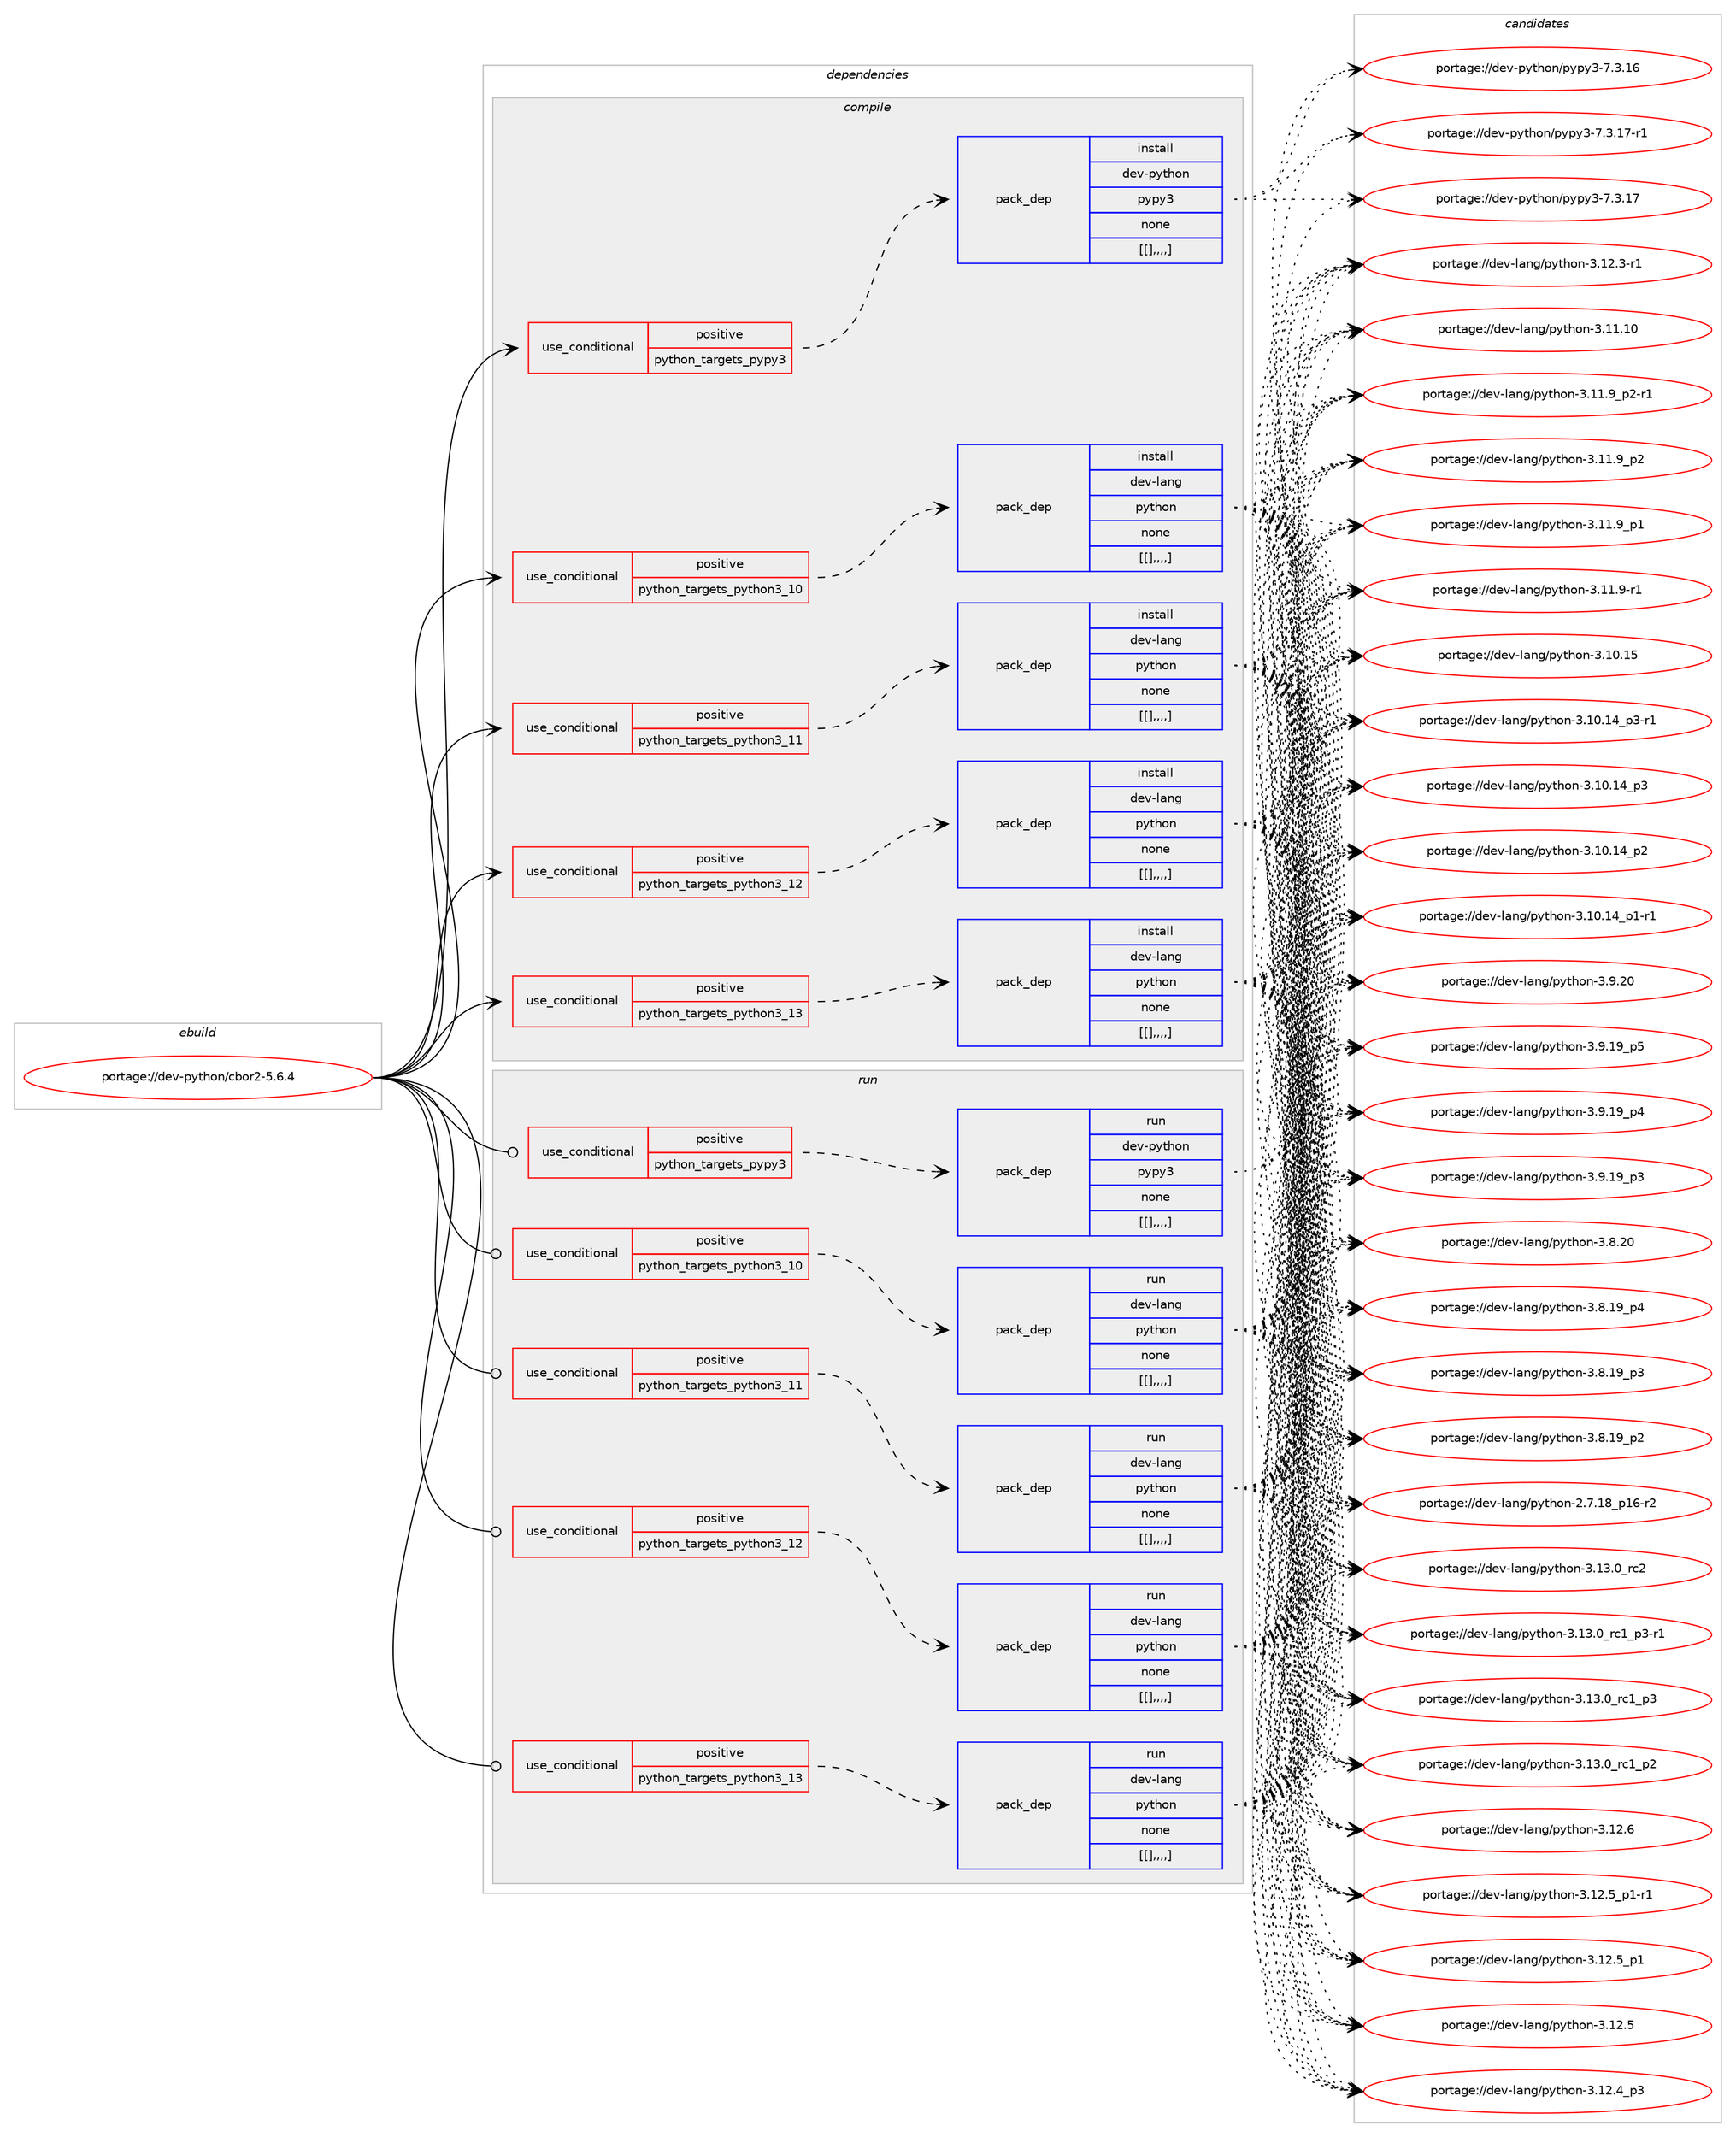 digraph prolog {

# *************
# Graph options
# *************

newrank=true;
concentrate=true;
compound=true;
graph [rankdir=LR,fontname=Helvetica,fontsize=10,ranksep=1.5];#, ranksep=2.5, nodesep=0.2];
edge  [arrowhead=vee];
node  [fontname=Helvetica,fontsize=10];

# **********
# The ebuild
# **********

subgraph cluster_leftcol {
color=gray;
label=<<i>ebuild</i>>;
id [label="portage://dev-python/cbor2-5.6.4", color=red, width=4, href="../dev-python/cbor2-5.6.4.svg"];
}

# ****************
# The dependencies
# ****************

subgraph cluster_midcol {
color=gray;
label=<<i>dependencies</i>>;
subgraph cluster_compile {
fillcolor="#eeeeee";
style=filled;
label=<<i>compile</i>>;
subgraph cond32073 {
dependency144192 [label=<<TABLE BORDER="0" CELLBORDER="1" CELLSPACING="0" CELLPADDING="4"><TR><TD ROWSPAN="3" CELLPADDING="10">use_conditional</TD></TR><TR><TD>positive</TD></TR><TR><TD>python_targets_pypy3</TD></TR></TABLE>>, shape=none, color=red];
subgraph pack110903 {
dependency144193 [label=<<TABLE BORDER="0" CELLBORDER="1" CELLSPACING="0" CELLPADDING="4" WIDTH="220"><TR><TD ROWSPAN="6" CELLPADDING="30">pack_dep</TD></TR><TR><TD WIDTH="110">install</TD></TR><TR><TD>dev-python</TD></TR><TR><TD>pypy3</TD></TR><TR><TD>none</TD></TR><TR><TD>[[],,,,]</TD></TR></TABLE>>, shape=none, color=blue];
}
dependency144192:e -> dependency144193:w [weight=20,style="dashed",arrowhead="vee"];
}
id:e -> dependency144192:w [weight=20,style="solid",arrowhead="vee"];
subgraph cond32074 {
dependency144194 [label=<<TABLE BORDER="0" CELLBORDER="1" CELLSPACING="0" CELLPADDING="4"><TR><TD ROWSPAN="3" CELLPADDING="10">use_conditional</TD></TR><TR><TD>positive</TD></TR><TR><TD>python_targets_python3_10</TD></TR></TABLE>>, shape=none, color=red];
subgraph pack110904 {
dependency144195 [label=<<TABLE BORDER="0" CELLBORDER="1" CELLSPACING="0" CELLPADDING="4" WIDTH="220"><TR><TD ROWSPAN="6" CELLPADDING="30">pack_dep</TD></TR><TR><TD WIDTH="110">install</TD></TR><TR><TD>dev-lang</TD></TR><TR><TD>python</TD></TR><TR><TD>none</TD></TR><TR><TD>[[],,,,]</TD></TR></TABLE>>, shape=none, color=blue];
}
dependency144194:e -> dependency144195:w [weight=20,style="dashed",arrowhead="vee"];
}
id:e -> dependency144194:w [weight=20,style="solid",arrowhead="vee"];
subgraph cond32075 {
dependency144196 [label=<<TABLE BORDER="0" CELLBORDER="1" CELLSPACING="0" CELLPADDING="4"><TR><TD ROWSPAN="3" CELLPADDING="10">use_conditional</TD></TR><TR><TD>positive</TD></TR><TR><TD>python_targets_python3_11</TD></TR></TABLE>>, shape=none, color=red];
subgraph pack110905 {
dependency144197 [label=<<TABLE BORDER="0" CELLBORDER="1" CELLSPACING="0" CELLPADDING="4" WIDTH="220"><TR><TD ROWSPAN="6" CELLPADDING="30">pack_dep</TD></TR><TR><TD WIDTH="110">install</TD></TR><TR><TD>dev-lang</TD></TR><TR><TD>python</TD></TR><TR><TD>none</TD></TR><TR><TD>[[],,,,]</TD></TR></TABLE>>, shape=none, color=blue];
}
dependency144196:e -> dependency144197:w [weight=20,style="dashed",arrowhead="vee"];
}
id:e -> dependency144196:w [weight=20,style="solid",arrowhead="vee"];
subgraph cond32076 {
dependency144198 [label=<<TABLE BORDER="0" CELLBORDER="1" CELLSPACING="0" CELLPADDING="4"><TR><TD ROWSPAN="3" CELLPADDING="10">use_conditional</TD></TR><TR><TD>positive</TD></TR><TR><TD>python_targets_python3_12</TD></TR></TABLE>>, shape=none, color=red];
subgraph pack110906 {
dependency144199 [label=<<TABLE BORDER="0" CELLBORDER="1" CELLSPACING="0" CELLPADDING="4" WIDTH="220"><TR><TD ROWSPAN="6" CELLPADDING="30">pack_dep</TD></TR><TR><TD WIDTH="110">install</TD></TR><TR><TD>dev-lang</TD></TR><TR><TD>python</TD></TR><TR><TD>none</TD></TR><TR><TD>[[],,,,]</TD></TR></TABLE>>, shape=none, color=blue];
}
dependency144198:e -> dependency144199:w [weight=20,style="dashed",arrowhead="vee"];
}
id:e -> dependency144198:w [weight=20,style="solid",arrowhead="vee"];
subgraph cond32077 {
dependency144200 [label=<<TABLE BORDER="0" CELLBORDER="1" CELLSPACING="0" CELLPADDING="4"><TR><TD ROWSPAN="3" CELLPADDING="10">use_conditional</TD></TR><TR><TD>positive</TD></TR><TR><TD>python_targets_python3_13</TD></TR></TABLE>>, shape=none, color=red];
subgraph pack110907 {
dependency144201 [label=<<TABLE BORDER="0" CELLBORDER="1" CELLSPACING="0" CELLPADDING="4" WIDTH="220"><TR><TD ROWSPAN="6" CELLPADDING="30">pack_dep</TD></TR><TR><TD WIDTH="110">install</TD></TR><TR><TD>dev-lang</TD></TR><TR><TD>python</TD></TR><TR><TD>none</TD></TR><TR><TD>[[],,,,]</TD></TR></TABLE>>, shape=none, color=blue];
}
dependency144200:e -> dependency144201:w [weight=20,style="dashed",arrowhead="vee"];
}
id:e -> dependency144200:w [weight=20,style="solid",arrowhead="vee"];
}
subgraph cluster_compileandrun {
fillcolor="#eeeeee";
style=filled;
label=<<i>compile and run</i>>;
}
subgraph cluster_run {
fillcolor="#eeeeee";
style=filled;
label=<<i>run</i>>;
subgraph cond32078 {
dependency144202 [label=<<TABLE BORDER="0" CELLBORDER="1" CELLSPACING="0" CELLPADDING="4"><TR><TD ROWSPAN="3" CELLPADDING="10">use_conditional</TD></TR><TR><TD>positive</TD></TR><TR><TD>python_targets_pypy3</TD></TR></TABLE>>, shape=none, color=red];
subgraph pack110908 {
dependency144203 [label=<<TABLE BORDER="0" CELLBORDER="1" CELLSPACING="0" CELLPADDING="4" WIDTH="220"><TR><TD ROWSPAN="6" CELLPADDING="30">pack_dep</TD></TR><TR><TD WIDTH="110">run</TD></TR><TR><TD>dev-python</TD></TR><TR><TD>pypy3</TD></TR><TR><TD>none</TD></TR><TR><TD>[[],,,,]</TD></TR></TABLE>>, shape=none, color=blue];
}
dependency144202:e -> dependency144203:w [weight=20,style="dashed",arrowhead="vee"];
}
id:e -> dependency144202:w [weight=20,style="solid",arrowhead="odot"];
subgraph cond32079 {
dependency144204 [label=<<TABLE BORDER="0" CELLBORDER="1" CELLSPACING="0" CELLPADDING="4"><TR><TD ROWSPAN="3" CELLPADDING="10">use_conditional</TD></TR><TR><TD>positive</TD></TR><TR><TD>python_targets_python3_10</TD></TR></TABLE>>, shape=none, color=red];
subgraph pack110909 {
dependency144205 [label=<<TABLE BORDER="0" CELLBORDER="1" CELLSPACING="0" CELLPADDING="4" WIDTH="220"><TR><TD ROWSPAN="6" CELLPADDING="30">pack_dep</TD></TR><TR><TD WIDTH="110">run</TD></TR><TR><TD>dev-lang</TD></TR><TR><TD>python</TD></TR><TR><TD>none</TD></TR><TR><TD>[[],,,,]</TD></TR></TABLE>>, shape=none, color=blue];
}
dependency144204:e -> dependency144205:w [weight=20,style="dashed",arrowhead="vee"];
}
id:e -> dependency144204:w [weight=20,style="solid",arrowhead="odot"];
subgraph cond32080 {
dependency144206 [label=<<TABLE BORDER="0" CELLBORDER="1" CELLSPACING="0" CELLPADDING="4"><TR><TD ROWSPAN="3" CELLPADDING="10">use_conditional</TD></TR><TR><TD>positive</TD></TR><TR><TD>python_targets_python3_11</TD></TR></TABLE>>, shape=none, color=red];
subgraph pack110910 {
dependency144207 [label=<<TABLE BORDER="0" CELLBORDER="1" CELLSPACING="0" CELLPADDING="4" WIDTH="220"><TR><TD ROWSPAN="6" CELLPADDING="30">pack_dep</TD></TR><TR><TD WIDTH="110">run</TD></TR><TR><TD>dev-lang</TD></TR><TR><TD>python</TD></TR><TR><TD>none</TD></TR><TR><TD>[[],,,,]</TD></TR></TABLE>>, shape=none, color=blue];
}
dependency144206:e -> dependency144207:w [weight=20,style="dashed",arrowhead="vee"];
}
id:e -> dependency144206:w [weight=20,style="solid",arrowhead="odot"];
subgraph cond32081 {
dependency144208 [label=<<TABLE BORDER="0" CELLBORDER="1" CELLSPACING="0" CELLPADDING="4"><TR><TD ROWSPAN="3" CELLPADDING="10">use_conditional</TD></TR><TR><TD>positive</TD></TR><TR><TD>python_targets_python3_12</TD></TR></TABLE>>, shape=none, color=red];
subgraph pack110911 {
dependency144209 [label=<<TABLE BORDER="0" CELLBORDER="1" CELLSPACING="0" CELLPADDING="4" WIDTH="220"><TR><TD ROWSPAN="6" CELLPADDING="30">pack_dep</TD></TR><TR><TD WIDTH="110">run</TD></TR><TR><TD>dev-lang</TD></TR><TR><TD>python</TD></TR><TR><TD>none</TD></TR><TR><TD>[[],,,,]</TD></TR></TABLE>>, shape=none, color=blue];
}
dependency144208:e -> dependency144209:w [weight=20,style="dashed",arrowhead="vee"];
}
id:e -> dependency144208:w [weight=20,style="solid",arrowhead="odot"];
subgraph cond32082 {
dependency144210 [label=<<TABLE BORDER="0" CELLBORDER="1" CELLSPACING="0" CELLPADDING="4"><TR><TD ROWSPAN="3" CELLPADDING="10">use_conditional</TD></TR><TR><TD>positive</TD></TR><TR><TD>python_targets_python3_13</TD></TR></TABLE>>, shape=none, color=red];
subgraph pack110912 {
dependency144211 [label=<<TABLE BORDER="0" CELLBORDER="1" CELLSPACING="0" CELLPADDING="4" WIDTH="220"><TR><TD ROWSPAN="6" CELLPADDING="30">pack_dep</TD></TR><TR><TD WIDTH="110">run</TD></TR><TR><TD>dev-lang</TD></TR><TR><TD>python</TD></TR><TR><TD>none</TD></TR><TR><TD>[[],,,,]</TD></TR></TABLE>>, shape=none, color=blue];
}
dependency144210:e -> dependency144211:w [weight=20,style="dashed",arrowhead="vee"];
}
id:e -> dependency144210:w [weight=20,style="solid",arrowhead="odot"];
}
}

# **************
# The candidates
# **************

subgraph cluster_choices {
rank=same;
color=gray;
label=<<i>candidates</i>>;

subgraph choice110903 {
color=black;
nodesep=1;
choice100101118451121211161041111104711212111212151455546514649554511449 [label="portage://dev-python/pypy3-7.3.17-r1", color=red, width=4,href="../dev-python/pypy3-7.3.17-r1.svg"];
choice10010111845112121116104111110471121211121215145554651464955 [label="portage://dev-python/pypy3-7.3.17", color=red, width=4,href="../dev-python/pypy3-7.3.17.svg"];
choice10010111845112121116104111110471121211121215145554651464954 [label="portage://dev-python/pypy3-7.3.16", color=red, width=4,href="../dev-python/pypy3-7.3.16.svg"];
dependency144193:e -> choice100101118451121211161041111104711212111212151455546514649554511449:w [style=dotted,weight="100"];
dependency144193:e -> choice10010111845112121116104111110471121211121215145554651464955:w [style=dotted,weight="100"];
dependency144193:e -> choice10010111845112121116104111110471121211121215145554651464954:w [style=dotted,weight="100"];
}
subgraph choice110904 {
color=black;
nodesep=1;
choice10010111845108971101034711212111610411111045514649514648951149950 [label="portage://dev-lang/python-3.13.0_rc2", color=red, width=4,href="../dev-lang/python-3.13.0_rc2.svg"];
choice1001011184510897110103471121211161041111104551464951464895114994995112514511449 [label="portage://dev-lang/python-3.13.0_rc1_p3-r1", color=red, width=4,href="../dev-lang/python-3.13.0_rc1_p3-r1.svg"];
choice100101118451089711010347112121116104111110455146495146489511499499511251 [label="portage://dev-lang/python-3.13.0_rc1_p3", color=red, width=4,href="../dev-lang/python-3.13.0_rc1_p3.svg"];
choice100101118451089711010347112121116104111110455146495146489511499499511250 [label="portage://dev-lang/python-3.13.0_rc1_p2", color=red, width=4,href="../dev-lang/python-3.13.0_rc1_p2.svg"];
choice10010111845108971101034711212111610411111045514649504654 [label="portage://dev-lang/python-3.12.6", color=red, width=4,href="../dev-lang/python-3.12.6.svg"];
choice1001011184510897110103471121211161041111104551464950465395112494511449 [label="portage://dev-lang/python-3.12.5_p1-r1", color=red, width=4,href="../dev-lang/python-3.12.5_p1-r1.svg"];
choice100101118451089711010347112121116104111110455146495046539511249 [label="portage://dev-lang/python-3.12.5_p1", color=red, width=4,href="../dev-lang/python-3.12.5_p1.svg"];
choice10010111845108971101034711212111610411111045514649504653 [label="portage://dev-lang/python-3.12.5", color=red, width=4,href="../dev-lang/python-3.12.5.svg"];
choice100101118451089711010347112121116104111110455146495046529511251 [label="portage://dev-lang/python-3.12.4_p3", color=red, width=4,href="../dev-lang/python-3.12.4_p3.svg"];
choice100101118451089711010347112121116104111110455146495046514511449 [label="portage://dev-lang/python-3.12.3-r1", color=red, width=4,href="../dev-lang/python-3.12.3-r1.svg"];
choice1001011184510897110103471121211161041111104551464949464948 [label="portage://dev-lang/python-3.11.10", color=red, width=4,href="../dev-lang/python-3.11.10.svg"];
choice1001011184510897110103471121211161041111104551464949465795112504511449 [label="portage://dev-lang/python-3.11.9_p2-r1", color=red, width=4,href="../dev-lang/python-3.11.9_p2-r1.svg"];
choice100101118451089711010347112121116104111110455146494946579511250 [label="portage://dev-lang/python-3.11.9_p2", color=red, width=4,href="../dev-lang/python-3.11.9_p2.svg"];
choice100101118451089711010347112121116104111110455146494946579511249 [label="portage://dev-lang/python-3.11.9_p1", color=red, width=4,href="../dev-lang/python-3.11.9_p1.svg"];
choice100101118451089711010347112121116104111110455146494946574511449 [label="portage://dev-lang/python-3.11.9-r1", color=red, width=4,href="../dev-lang/python-3.11.9-r1.svg"];
choice1001011184510897110103471121211161041111104551464948464953 [label="portage://dev-lang/python-3.10.15", color=red, width=4,href="../dev-lang/python-3.10.15.svg"];
choice100101118451089711010347112121116104111110455146494846495295112514511449 [label="portage://dev-lang/python-3.10.14_p3-r1", color=red, width=4,href="../dev-lang/python-3.10.14_p3-r1.svg"];
choice10010111845108971101034711212111610411111045514649484649529511251 [label="portage://dev-lang/python-3.10.14_p3", color=red, width=4,href="../dev-lang/python-3.10.14_p3.svg"];
choice10010111845108971101034711212111610411111045514649484649529511250 [label="portage://dev-lang/python-3.10.14_p2", color=red, width=4,href="../dev-lang/python-3.10.14_p2.svg"];
choice100101118451089711010347112121116104111110455146494846495295112494511449 [label="portage://dev-lang/python-3.10.14_p1-r1", color=red, width=4,href="../dev-lang/python-3.10.14_p1-r1.svg"];
choice10010111845108971101034711212111610411111045514657465048 [label="portage://dev-lang/python-3.9.20", color=red, width=4,href="../dev-lang/python-3.9.20.svg"];
choice100101118451089711010347112121116104111110455146574649579511253 [label="portage://dev-lang/python-3.9.19_p5", color=red, width=4,href="../dev-lang/python-3.9.19_p5.svg"];
choice100101118451089711010347112121116104111110455146574649579511252 [label="portage://dev-lang/python-3.9.19_p4", color=red, width=4,href="../dev-lang/python-3.9.19_p4.svg"];
choice100101118451089711010347112121116104111110455146574649579511251 [label="portage://dev-lang/python-3.9.19_p3", color=red, width=4,href="../dev-lang/python-3.9.19_p3.svg"];
choice10010111845108971101034711212111610411111045514656465048 [label="portage://dev-lang/python-3.8.20", color=red, width=4,href="../dev-lang/python-3.8.20.svg"];
choice100101118451089711010347112121116104111110455146564649579511252 [label="portage://dev-lang/python-3.8.19_p4", color=red, width=4,href="../dev-lang/python-3.8.19_p4.svg"];
choice100101118451089711010347112121116104111110455146564649579511251 [label="portage://dev-lang/python-3.8.19_p3", color=red, width=4,href="../dev-lang/python-3.8.19_p3.svg"];
choice100101118451089711010347112121116104111110455146564649579511250 [label="portage://dev-lang/python-3.8.19_p2", color=red, width=4,href="../dev-lang/python-3.8.19_p2.svg"];
choice100101118451089711010347112121116104111110455046554649569511249544511450 [label="portage://dev-lang/python-2.7.18_p16-r2", color=red, width=4,href="../dev-lang/python-2.7.18_p16-r2.svg"];
dependency144195:e -> choice10010111845108971101034711212111610411111045514649514648951149950:w [style=dotted,weight="100"];
dependency144195:e -> choice1001011184510897110103471121211161041111104551464951464895114994995112514511449:w [style=dotted,weight="100"];
dependency144195:e -> choice100101118451089711010347112121116104111110455146495146489511499499511251:w [style=dotted,weight="100"];
dependency144195:e -> choice100101118451089711010347112121116104111110455146495146489511499499511250:w [style=dotted,weight="100"];
dependency144195:e -> choice10010111845108971101034711212111610411111045514649504654:w [style=dotted,weight="100"];
dependency144195:e -> choice1001011184510897110103471121211161041111104551464950465395112494511449:w [style=dotted,weight="100"];
dependency144195:e -> choice100101118451089711010347112121116104111110455146495046539511249:w [style=dotted,weight="100"];
dependency144195:e -> choice10010111845108971101034711212111610411111045514649504653:w [style=dotted,weight="100"];
dependency144195:e -> choice100101118451089711010347112121116104111110455146495046529511251:w [style=dotted,weight="100"];
dependency144195:e -> choice100101118451089711010347112121116104111110455146495046514511449:w [style=dotted,weight="100"];
dependency144195:e -> choice1001011184510897110103471121211161041111104551464949464948:w [style=dotted,weight="100"];
dependency144195:e -> choice1001011184510897110103471121211161041111104551464949465795112504511449:w [style=dotted,weight="100"];
dependency144195:e -> choice100101118451089711010347112121116104111110455146494946579511250:w [style=dotted,weight="100"];
dependency144195:e -> choice100101118451089711010347112121116104111110455146494946579511249:w [style=dotted,weight="100"];
dependency144195:e -> choice100101118451089711010347112121116104111110455146494946574511449:w [style=dotted,weight="100"];
dependency144195:e -> choice1001011184510897110103471121211161041111104551464948464953:w [style=dotted,weight="100"];
dependency144195:e -> choice100101118451089711010347112121116104111110455146494846495295112514511449:w [style=dotted,weight="100"];
dependency144195:e -> choice10010111845108971101034711212111610411111045514649484649529511251:w [style=dotted,weight="100"];
dependency144195:e -> choice10010111845108971101034711212111610411111045514649484649529511250:w [style=dotted,weight="100"];
dependency144195:e -> choice100101118451089711010347112121116104111110455146494846495295112494511449:w [style=dotted,weight="100"];
dependency144195:e -> choice10010111845108971101034711212111610411111045514657465048:w [style=dotted,weight="100"];
dependency144195:e -> choice100101118451089711010347112121116104111110455146574649579511253:w [style=dotted,weight="100"];
dependency144195:e -> choice100101118451089711010347112121116104111110455146574649579511252:w [style=dotted,weight="100"];
dependency144195:e -> choice100101118451089711010347112121116104111110455146574649579511251:w [style=dotted,weight="100"];
dependency144195:e -> choice10010111845108971101034711212111610411111045514656465048:w [style=dotted,weight="100"];
dependency144195:e -> choice100101118451089711010347112121116104111110455146564649579511252:w [style=dotted,weight="100"];
dependency144195:e -> choice100101118451089711010347112121116104111110455146564649579511251:w [style=dotted,weight="100"];
dependency144195:e -> choice100101118451089711010347112121116104111110455146564649579511250:w [style=dotted,weight="100"];
dependency144195:e -> choice100101118451089711010347112121116104111110455046554649569511249544511450:w [style=dotted,weight="100"];
}
subgraph choice110905 {
color=black;
nodesep=1;
choice10010111845108971101034711212111610411111045514649514648951149950 [label="portage://dev-lang/python-3.13.0_rc2", color=red, width=4,href="../dev-lang/python-3.13.0_rc2.svg"];
choice1001011184510897110103471121211161041111104551464951464895114994995112514511449 [label="portage://dev-lang/python-3.13.0_rc1_p3-r1", color=red, width=4,href="../dev-lang/python-3.13.0_rc1_p3-r1.svg"];
choice100101118451089711010347112121116104111110455146495146489511499499511251 [label="portage://dev-lang/python-3.13.0_rc1_p3", color=red, width=4,href="../dev-lang/python-3.13.0_rc1_p3.svg"];
choice100101118451089711010347112121116104111110455146495146489511499499511250 [label="portage://dev-lang/python-3.13.0_rc1_p2", color=red, width=4,href="../dev-lang/python-3.13.0_rc1_p2.svg"];
choice10010111845108971101034711212111610411111045514649504654 [label="portage://dev-lang/python-3.12.6", color=red, width=4,href="../dev-lang/python-3.12.6.svg"];
choice1001011184510897110103471121211161041111104551464950465395112494511449 [label="portage://dev-lang/python-3.12.5_p1-r1", color=red, width=4,href="../dev-lang/python-3.12.5_p1-r1.svg"];
choice100101118451089711010347112121116104111110455146495046539511249 [label="portage://dev-lang/python-3.12.5_p1", color=red, width=4,href="../dev-lang/python-3.12.5_p1.svg"];
choice10010111845108971101034711212111610411111045514649504653 [label="portage://dev-lang/python-3.12.5", color=red, width=4,href="../dev-lang/python-3.12.5.svg"];
choice100101118451089711010347112121116104111110455146495046529511251 [label="portage://dev-lang/python-3.12.4_p3", color=red, width=4,href="../dev-lang/python-3.12.4_p3.svg"];
choice100101118451089711010347112121116104111110455146495046514511449 [label="portage://dev-lang/python-3.12.3-r1", color=red, width=4,href="../dev-lang/python-3.12.3-r1.svg"];
choice1001011184510897110103471121211161041111104551464949464948 [label="portage://dev-lang/python-3.11.10", color=red, width=4,href="../dev-lang/python-3.11.10.svg"];
choice1001011184510897110103471121211161041111104551464949465795112504511449 [label="portage://dev-lang/python-3.11.9_p2-r1", color=red, width=4,href="../dev-lang/python-3.11.9_p2-r1.svg"];
choice100101118451089711010347112121116104111110455146494946579511250 [label="portage://dev-lang/python-3.11.9_p2", color=red, width=4,href="../dev-lang/python-3.11.9_p2.svg"];
choice100101118451089711010347112121116104111110455146494946579511249 [label="portage://dev-lang/python-3.11.9_p1", color=red, width=4,href="../dev-lang/python-3.11.9_p1.svg"];
choice100101118451089711010347112121116104111110455146494946574511449 [label="portage://dev-lang/python-3.11.9-r1", color=red, width=4,href="../dev-lang/python-3.11.9-r1.svg"];
choice1001011184510897110103471121211161041111104551464948464953 [label="portage://dev-lang/python-3.10.15", color=red, width=4,href="../dev-lang/python-3.10.15.svg"];
choice100101118451089711010347112121116104111110455146494846495295112514511449 [label="portage://dev-lang/python-3.10.14_p3-r1", color=red, width=4,href="../dev-lang/python-3.10.14_p3-r1.svg"];
choice10010111845108971101034711212111610411111045514649484649529511251 [label="portage://dev-lang/python-3.10.14_p3", color=red, width=4,href="../dev-lang/python-3.10.14_p3.svg"];
choice10010111845108971101034711212111610411111045514649484649529511250 [label="portage://dev-lang/python-3.10.14_p2", color=red, width=4,href="../dev-lang/python-3.10.14_p2.svg"];
choice100101118451089711010347112121116104111110455146494846495295112494511449 [label="portage://dev-lang/python-3.10.14_p1-r1", color=red, width=4,href="../dev-lang/python-3.10.14_p1-r1.svg"];
choice10010111845108971101034711212111610411111045514657465048 [label="portage://dev-lang/python-3.9.20", color=red, width=4,href="../dev-lang/python-3.9.20.svg"];
choice100101118451089711010347112121116104111110455146574649579511253 [label="portage://dev-lang/python-3.9.19_p5", color=red, width=4,href="../dev-lang/python-3.9.19_p5.svg"];
choice100101118451089711010347112121116104111110455146574649579511252 [label="portage://dev-lang/python-3.9.19_p4", color=red, width=4,href="../dev-lang/python-3.9.19_p4.svg"];
choice100101118451089711010347112121116104111110455146574649579511251 [label="portage://dev-lang/python-3.9.19_p3", color=red, width=4,href="../dev-lang/python-3.9.19_p3.svg"];
choice10010111845108971101034711212111610411111045514656465048 [label="portage://dev-lang/python-3.8.20", color=red, width=4,href="../dev-lang/python-3.8.20.svg"];
choice100101118451089711010347112121116104111110455146564649579511252 [label="portage://dev-lang/python-3.8.19_p4", color=red, width=4,href="../dev-lang/python-3.8.19_p4.svg"];
choice100101118451089711010347112121116104111110455146564649579511251 [label="portage://dev-lang/python-3.8.19_p3", color=red, width=4,href="../dev-lang/python-3.8.19_p3.svg"];
choice100101118451089711010347112121116104111110455146564649579511250 [label="portage://dev-lang/python-3.8.19_p2", color=red, width=4,href="../dev-lang/python-3.8.19_p2.svg"];
choice100101118451089711010347112121116104111110455046554649569511249544511450 [label="portage://dev-lang/python-2.7.18_p16-r2", color=red, width=4,href="../dev-lang/python-2.7.18_p16-r2.svg"];
dependency144197:e -> choice10010111845108971101034711212111610411111045514649514648951149950:w [style=dotted,weight="100"];
dependency144197:e -> choice1001011184510897110103471121211161041111104551464951464895114994995112514511449:w [style=dotted,weight="100"];
dependency144197:e -> choice100101118451089711010347112121116104111110455146495146489511499499511251:w [style=dotted,weight="100"];
dependency144197:e -> choice100101118451089711010347112121116104111110455146495146489511499499511250:w [style=dotted,weight="100"];
dependency144197:e -> choice10010111845108971101034711212111610411111045514649504654:w [style=dotted,weight="100"];
dependency144197:e -> choice1001011184510897110103471121211161041111104551464950465395112494511449:w [style=dotted,weight="100"];
dependency144197:e -> choice100101118451089711010347112121116104111110455146495046539511249:w [style=dotted,weight="100"];
dependency144197:e -> choice10010111845108971101034711212111610411111045514649504653:w [style=dotted,weight="100"];
dependency144197:e -> choice100101118451089711010347112121116104111110455146495046529511251:w [style=dotted,weight="100"];
dependency144197:e -> choice100101118451089711010347112121116104111110455146495046514511449:w [style=dotted,weight="100"];
dependency144197:e -> choice1001011184510897110103471121211161041111104551464949464948:w [style=dotted,weight="100"];
dependency144197:e -> choice1001011184510897110103471121211161041111104551464949465795112504511449:w [style=dotted,weight="100"];
dependency144197:e -> choice100101118451089711010347112121116104111110455146494946579511250:w [style=dotted,weight="100"];
dependency144197:e -> choice100101118451089711010347112121116104111110455146494946579511249:w [style=dotted,weight="100"];
dependency144197:e -> choice100101118451089711010347112121116104111110455146494946574511449:w [style=dotted,weight="100"];
dependency144197:e -> choice1001011184510897110103471121211161041111104551464948464953:w [style=dotted,weight="100"];
dependency144197:e -> choice100101118451089711010347112121116104111110455146494846495295112514511449:w [style=dotted,weight="100"];
dependency144197:e -> choice10010111845108971101034711212111610411111045514649484649529511251:w [style=dotted,weight="100"];
dependency144197:e -> choice10010111845108971101034711212111610411111045514649484649529511250:w [style=dotted,weight="100"];
dependency144197:e -> choice100101118451089711010347112121116104111110455146494846495295112494511449:w [style=dotted,weight="100"];
dependency144197:e -> choice10010111845108971101034711212111610411111045514657465048:w [style=dotted,weight="100"];
dependency144197:e -> choice100101118451089711010347112121116104111110455146574649579511253:w [style=dotted,weight="100"];
dependency144197:e -> choice100101118451089711010347112121116104111110455146574649579511252:w [style=dotted,weight="100"];
dependency144197:e -> choice100101118451089711010347112121116104111110455146574649579511251:w [style=dotted,weight="100"];
dependency144197:e -> choice10010111845108971101034711212111610411111045514656465048:w [style=dotted,weight="100"];
dependency144197:e -> choice100101118451089711010347112121116104111110455146564649579511252:w [style=dotted,weight="100"];
dependency144197:e -> choice100101118451089711010347112121116104111110455146564649579511251:w [style=dotted,weight="100"];
dependency144197:e -> choice100101118451089711010347112121116104111110455146564649579511250:w [style=dotted,weight="100"];
dependency144197:e -> choice100101118451089711010347112121116104111110455046554649569511249544511450:w [style=dotted,weight="100"];
}
subgraph choice110906 {
color=black;
nodesep=1;
choice10010111845108971101034711212111610411111045514649514648951149950 [label="portage://dev-lang/python-3.13.0_rc2", color=red, width=4,href="../dev-lang/python-3.13.0_rc2.svg"];
choice1001011184510897110103471121211161041111104551464951464895114994995112514511449 [label="portage://dev-lang/python-3.13.0_rc1_p3-r1", color=red, width=4,href="../dev-lang/python-3.13.0_rc1_p3-r1.svg"];
choice100101118451089711010347112121116104111110455146495146489511499499511251 [label="portage://dev-lang/python-3.13.0_rc1_p3", color=red, width=4,href="../dev-lang/python-3.13.0_rc1_p3.svg"];
choice100101118451089711010347112121116104111110455146495146489511499499511250 [label="portage://dev-lang/python-3.13.0_rc1_p2", color=red, width=4,href="../dev-lang/python-3.13.0_rc1_p2.svg"];
choice10010111845108971101034711212111610411111045514649504654 [label="portage://dev-lang/python-3.12.6", color=red, width=4,href="../dev-lang/python-3.12.6.svg"];
choice1001011184510897110103471121211161041111104551464950465395112494511449 [label="portage://dev-lang/python-3.12.5_p1-r1", color=red, width=4,href="../dev-lang/python-3.12.5_p1-r1.svg"];
choice100101118451089711010347112121116104111110455146495046539511249 [label="portage://dev-lang/python-3.12.5_p1", color=red, width=4,href="../dev-lang/python-3.12.5_p1.svg"];
choice10010111845108971101034711212111610411111045514649504653 [label="portage://dev-lang/python-3.12.5", color=red, width=4,href="../dev-lang/python-3.12.5.svg"];
choice100101118451089711010347112121116104111110455146495046529511251 [label="portage://dev-lang/python-3.12.4_p3", color=red, width=4,href="../dev-lang/python-3.12.4_p3.svg"];
choice100101118451089711010347112121116104111110455146495046514511449 [label="portage://dev-lang/python-3.12.3-r1", color=red, width=4,href="../dev-lang/python-3.12.3-r1.svg"];
choice1001011184510897110103471121211161041111104551464949464948 [label="portage://dev-lang/python-3.11.10", color=red, width=4,href="../dev-lang/python-3.11.10.svg"];
choice1001011184510897110103471121211161041111104551464949465795112504511449 [label="portage://dev-lang/python-3.11.9_p2-r1", color=red, width=4,href="../dev-lang/python-3.11.9_p2-r1.svg"];
choice100101118451089711010347112121116104111110455146494946579511250 [label="portage://dev-lang/python-3.11.9_p2", color=red, width=4,href="../dev-lang/python-3.11.9_p2.svg"];
choice100101118451089711010347112121116104111110455146494946579511249 [label="portage://dev-lang/python-3.11.9_p1", color=red, width=4,href="../dev-lang/python-3.11.9_p1.svg"];
choice100101118451089711010347112121116104111110455146494946574511449 [label="portage://dev-lang/python-3.11.9-r1", color=red, width=4,href="../dev-lang/python-3.11.9-r1.svg"];
choice1001011184510897110103471121211161041111104551464948464953 [label="portage://dev-lang/python-3.10.15", color=red, width=4,href="../dev-lang/python-3.10.15.svg"];
choice100101118451089711010347112121116104111110455146494846495295112514511449 [label="portage://dev-lang/python-3.10.14_p3-r1", color=red, width=4,href="../dev-lang/python-3.10.14_p3-r1.svg"];
choice10010111845108971101034711212111610411111045514649484649529511251 [label="portage://dev-lang/python-3.10.14_p3", color=red, width=4,href="../dev-lang/python-3.10.14_p3.svg"];
choice10010111845108971101034711212111610411111045514649484649529511250 [label="portage://dev-lang/python-3.10.14_p2", color=red, width=4,href="../dev-lang/python-3.10.14_p2.svg"];
choice100101118451089711010347112121116104111110455146494846495295112494511449 [label="portage://dev-lang/python-3.10.14_p1-r1", color=red, width=4,href="../dev-lang/python-3.10.14_p1-r1.svg"];
choice10010111845108971101034711212111610411111045514657465048 [label="portage://dev-lang/python-3.9.20", color=red, width=4,href="../dev-lang/python-3.9.20.svg"];
choice100101118451089711010347112121116104111110455146574649579511253 [label="portage://dev-lang/python-3.9.19_p5", color=red, width=4,href="../dev-lang/python-3.9.19_p5.svg"];
choice100101118451089711010347112121116104111110455146574649579511252 [label="portage://dev-lang/python-3.9.19_p4", color=red, width=4,href="../dev-lang/python-3.9.19_p4.svg"];
choice100101118451089711010347112121116104111110455146574649579511251 [label="portage://dev-lang/python-3.9.19_p3", color=red, width=4,href="../dev-lang/python-3.9.19_p3.svg"];
choice10010111845108971101034711212111610411111045514656465048 [label="portage://dev-lang/python-3.8.20", color=red, width=4,href="../dev-lang/python-3.8.20.svg"];
choice100101118451089711010347112121116104111110455146564649579511252 [label="portage://dev-lang/python-3.8.19_p4", color=red, width=4,href="../dev-lang/python-3.8.19_p4.svg"];
choice100101118451089711010347112121116104111110455146564649579511251 [label="portage://dev-lang/python-3.8.19_p3", color=red, width=4,href="../dev-lang/python-3.8.19_p3.svg"];
choice100101118451089711010347112121116104111110455146564649579511250 [label="portage://dev-lang/python-3.8.19_p2", color=red, width=4,href="../dev-lang/python-3.8.19_p2.svg"];
choice100101118451089711010347112121116104111110455046554649569511249544511450 [label="portage://dev-lang/python-2.7.18_p16-r2", color=red, width=4,href="../dev-lang/python-2.7.18_p16-r2.svg"];
dependency144199:e -> choice10010111845108971101034711212111610411111045514649514648951149950:w [style=dotted,weight="100"];
dependency144199:e -> choice1001011184510897110103471121211161041111104551464951464895114994995112514511449:w [style=dotted,weight="100"];
dependency144199:e -> choice100101118451089711010347112121116104111110455146495146489511499499511251:w [style=dotted,weight="100"];
dependency144199:e -> choice100101118451089711010347112121116104111110455146495146489511499499511250:w [style=dotted,weight="100"];
dependency144199:e -> choice10010111845108971101034711212111610411111045514649504654:w [style=dotted,weight="100"];
dependency144199:e -> choice1001011184510897110103471121211161041111104551464950465395112494511449:w [style=dotted,weight="100"];
dependency144199:e -> choice100101118451089711010347112121116104111110455146495046539511249:w [style=dotted,weight="100"];
dependency144199:e -> choice10010111845108971101034711212111610411111045514649504653:w [style=dotted,weight="100"];
dependency144199:e -> choice100101118451089711010347112121116104111110455146495046529511251:w [style=dotted,weight="100"];
dependency144199:e -> choice100101118451089711010347112121116104111110455146495046514511449:w [style=dotted,weight="100"];
dependency144199:e -> choice1001011184510897110103471121211161041111104551464949464948:w [style=dotted,weight="100"];
dependency144199:e -> choice1001011184510897110103471121211161041111104551464949465795112504511449:w [style=dotted,weight="100"];
dependency144199:e -> choice100101118451089711010347112121116104111110455146494946579511250:w [style=dotted,weight="100"];
dependency144199:e -> choice100101118451089711010347112121116104111110455146494946579511249:w [style=dotted,weight="100"];
dependency144199:e -> choice100101118451089711010347112121116104111110455146494946574511449:w [style=dotted,weight="100"];
dependency144199:e -> choice1001011184510897110103471121211161041111104551464948464953:w [style=dotted,weight="100"];
dependency144199:e -> choice100101118451089711010347112121116104111110455146494846495295112514511449:w [style=dotted,weight="100"];
dependency144199:e -> choice10010111845108971101034711212111610411111045514649484649529511251:w [style=dotted,weight="100"];
dependency144199:e -> choice10010111845108971101034711212111610411111045514649484649529511250:w [style=dotted,weight="100"];
dependency144199:e -> choice100101118451089711010347112121116104111110455146494846495295112494511449:w [style=dotted,weight="100"];
dependency144199:e -> choice10010111845108971101034711212111610411111045514657465048:w [style=dotted,weight="100"];
dependency144199:e -> choice100101118451089711010347112121116104111110455146574649579511253:w [style=dotted,weight="100"];
dependency144199:e -> choice100101118451089711010347112121116104111110455146574649579511252:w [style=dotted,weight="100"];
dependency144199:e -> choice100101118451089711010347112121116104111110455146574649579511251:w [style=dotted,weight="100"];
dependency144199:e -> choice10010111845108971101034711212111610411111045514656465048:w [style=dotted,weight="100"];
dependency144199:e -> choice100101118451089711010347112121116104111110455146564649579511252:w [style=dotted,weight="100"];
dependency144199:e -> choice100101118451089711010347112121116104111110455146564649579511251:w [style=dotted,weight="100"];
dependency144199:e -> choice100101118451089711010347112121116104111110455146564649579511250:w [style=dotted,weight="100"];
dependency144199:e -> choice100101118451089711010347112121116104111110455046554649569511249544511450:w [style=dotted,weight="100"];
}
subgraph choice110907 {
color=black;
nodesep=1;
choice10010111845108971101034711212111610411111045514649514648951149950 [label="portage://dev-lang/python-3.13.0_rc2", color=red, width=4,href="../dev-lang/python-3.13.0_rc2.svg"];
choice1001011184510897110103471121211161041111104551464951464895114994995112514511449 [label="portage://dev-lang/python-3.13.0_rc1_p3-r1", color=red, width=4,href="../dev-lang/python-3.13.0_rc1_p3-r1.svg"];
choice100101118451089711010347112121116104111110455146495146489511499499511251 [label="portage://dev-lang/python-3.13.0_rc1_p3", color=red, width=4,href="../dev-lang/python-3.13.0_rc1_p3.svg"];
choice100101118451089711010347112121116104111110455146495146489511499499511250 [label="portage://dev-lang/python-3.13.0_rc1_p2", color=red, width=4,href="../dev-lang/python-3.13.0_rc1_p2.svg"];
choice10010111845108971101034711212111610411111045514649504654 [label="portage://dev-lang/python-3.12.6", color=red, width=4,href="../dev-lang/python-3.12.6.svg"];
choice1001011184510897110103471121211161041111104551464950465395112494511449 [label="portage://dev-lang/python-3.12.5_p1-r1", color=red, width=4,href="../dev-lang/python-3.12.5_p1-r1.svg"];
choice100101118451089711010347112121116104111110455146495046539511249 [label="portage://dev-lang/python-3.12.5_p1", color=red, width=4,href="../dev-lang/python-3.12.5_p1.svg"];
choice10010111845108971101034711212111610411111045514649504653 [label="portage://dev-lang/python-3.12.5", color=red, width=4,href="../dev-lang/python-3.12.5.svg"];
choice100101118451089711010347112121116104111110455146495046529511251 [label="portage://dev-lang/python-3.12.4_p3", color=red, width=4,href="../dev-lang/python-3.12.4_p3.svg"];
choice100101118451089711010347112121116104111110455146495046514511449 [label="portage://dev-lang/python-3.12.3-r1", color=red, width=4,href="../dev-lang/python-3.12.3-r1.svg"];
choice1001011184510897110103471121211161041111104551464949464948 [label="portage://dev-lang/python-3.11.10", color=red, width=4,href="../dev-lang/python-3.11.10.svg"];
choice1001011184510897110103471121211161041111104551464949465795112504511449 [label="portage://dev-lang/python-3.11.9_p2-r1", color=red, width=4,href="../dev-lang/python-3.11.9_p2-r1.svg"];
choice100101118451089711010347112121116104111110455146494946579511250 [label="portage://dev-lang/python-3.11.9_p2", color=red, width=4,href="../dev-lang/python-3.11.9_p2.svg"];
choice100101118451089711010347112121116104111110455146494946579511249 [label="portage://dev-lang/python-3.11.9_p1", color=red, width=4,href="../dev-lang/python-3.11.9_p1.svg"];
choice100101118451089711010347112121116104111110455146494946574511449 [label="portage://dev-lang/python-3.11.9-r1", color=red, width=4,href="../dev-lang/python-3.11.9-r1.svg"];
choice1001011184510897110103471121211161041111104551464948464953 [label="portage://dev-lang/python-3.10.15", color=red, width=4,href="../dev-lang/python-3.10.15.svg"];
choice100101118451089711010347112121116104111110455146494846495295112514511449 [label="portage://dev-lang/python-3.10.14_p3-r1", color=red, width=4,href="../dev-lang/python-3.10.14_p3-r1.svg"];
choice10010111845108971101034711212111610411111045514649484649529511251 [label="portage://dev-lang/python-3.10.14_p3", color=red, width=4,href="../dev-lang/python-3.10.14_p3.svg"];
choice10010111845108971101034711212111610411111045514649484649529511250 [label="portage://dev-lang/python-3.10.14_p2", color=red, width=4,href="../dev-lang/python-3.10.14_p2.svg"];
choice100101118451089711010347112121116104111110455146494846495295112494511449 [label="portage://dev-lang/python-3.10.14_p1-r1", color=red, width=4,href="../dev-lang/python-3.10.14_p1-r1.svg"];
choice10010111845108971101034711212111610411111045514657465048 [label="portage://dev-lang/python-3.9.20", color=red, width=4,href="../dev-lang/python-3.9.20.svg"];
choice100101118451089711010347112121116104111110455146574649579511253 [label="portage://dev-lang/python-3.9.19_p5", color=red, width=4,href="../dev-lang/python-3.9.19_p5.svg"];
choice100101118451089711010347112121116104111110455146574649579511252 [label="portage://dev-lang/python-3.9.19_p4", color=red, width=4,href="../dev-lang/python-3.9.19_p4.svg"];
choice100101118451089711010347112121116104111110455146574649579511251 [label="portage://dev-lang/python-3.9.19_p3", color=red, width=4,href="../dev-lang/python-3.9.19_p3.svg"];
choice10010111845108971101034711212111610411111045514656465048 [label="portage://dev-lang/python-3.8.20", color=red, width=4,href="../dev-lang/python-3.8.20.svg"];
choice100101118451089711010347112121116104111110455146564649579511252 [label="portage://dev-lang/python-3.8.19_p4", color=red, width=4,href="../dev-lang/python-3.8.19_p4.svg"];
choice100101118451089711010347112121116104111110455146564649579511251 [label="portage://dev-lang/python-3.8.19_p3", color=red, width=4,href="../dev-lang/python-3.8.19_p3.svg"];
choice100101118451089711010347112121116104111110455146564649579511250 [label="portage://dev-lang/python-3.8.19_p2", color=red, width=4,href="../dev-lang/python-3.8.19_p2.svg"];
choice100101118451089711010347112121116104111110455046554649569511249544511450 [label="portage://dev-lang/python-2.7.18_p16-r2", color=red, width=4,href="../dev-lang/python-2.7.18_p16-r2.svg"];
dependency144201:e -> choice10010111845108971101034711212111610411111045514649514648951149950:w [style=dotted,weight="100"];
dependency144201:e -> choice1001011184510897110103471121211161041111104551464951464895114994995112514511449:w [style=dotted,weight="100"];
dependency144201:e -> choice100101118451089711010347112121116104111110455146495146489511499499511251:w [style=dotted,weight="100"];
dependency144201:e -> choice100101118451089711010347112121116104111110455146495146489511499499511250:w [style=dotted,weight="100"];
dependency144201:e -> choice10010111845108971101034711212111610411111045514649504654:w [style=dotted,weight="100"];
dependency144201:e -> choice1001011184510897110103471121211161041111104551464950465395112494511449:w [style=dotted,weight="100"];
dependency144201:e -> choice100101118451089711010347112121116104111110455146495046539511249:w [style=dotted,weight="100"];
dependency144201:e -> choice10010111845108971101034711212111610411111045514649504653:w [style=dotted,weight="100"];
dependency144201:e -> choice100101118451089711010347112121116104111110455146495046529511251:w [style=dotted,weight="100"];
dependency144201:e -> choice100101118451089711010347112121116104111110455146495046514511449:w [style=dotted,weight="100"];
dependency144201:e -> choice1001011184510897110103471121211161041111104551464949464948:w [style=dotted,weight="100"];
dependency144201:e -> choice1001011184510897110103471121211161041111104551464949465795112504511449:w [style=dotted,weight="100"];
dependency144201:e -> choice100101118451089711010347112121116104111110455146494946579511250:w [style=dotted,weight="100"];
dependency144201:e -> choice100101118451089711010347112121116104111110455146494946579511249:w [style=dotted,weight="100"];
dependency144201:e -> choice100101118451089711010347112121116104111110455146494946574511449:w [style=dotted,weight="100"];
dependency144201:e -> choice1001011184510897110103471121211161041111104551464948464953:w [style=dotted,weight="100"];
dependency144201:e -> choice100101118451089711010347112121116104111110455146494846495295112514511449:w [style=dotted,weight="100"];
dependency144201:e -> choice10010111845108971101034711212111610411111045514649484649529511251:w [style=dotted,weight="100"];
dependency144201:e -> choice10010111845108971101034711212111610411111045514649484649529511250:w [style=dotted,weight="100"];
dependency144201:e -> choice100101118451089711010347112121116104111110455146494846495295112494511449:w [style=dotted,weight="100"];
dependency144201:e -> choice10010111845108971101034711212111610411111045514657465048:w [style=dotted,weight="100"];
dependency144201:e -> choice100101118451089711010347112121116104111110455146574649579511253:w [style=dotted,weight="100"];
dependency144201:e -> choice100101118451089711010347112121116104111110455146574649579511252:w [style=dotted,weight="100"];
dependency144201:e -> choice100101118451089711010347112121116104111110455146574649579511251:w [style=dotted,weight="100"];
dependency144201:e -> choice10010111845108971101034711212111610411111045514656465048:w [style=dotted,weight="100"];
dependency144201:e -> choice100101118451089711010347112121116104111110455146564649579511252:w [style=dotted,weight="100"];
dependency144201:e -> choice100101118451089711010347112121116104111110455146564649579511251:w [style=dotted,weight="100"];
dependency144201:e -> choice100101118451089711010347112121116104111110455146564649579511250:w [style=dotted,weight="100"];
dependency144201:e -> choice100101118451089711010347112121116104111110455046554649569511249544511450:w [style=dotted,weight="100"];
}
subgraph choice110908 {
color=black;
nodesep=1;
choice100101118451121211161041111104711212111212151455546514649554511449 [label="portage://dev-python/pypy3-7.3.17-r1", color=red, width=4,href="../dev-python/pypy3-7.3.17-r1.svg"];
choice10010111845112121116104111110471121211121215145554651464955 [label="portage://dev-python/pypy3-7.3.17", color=red, width=4,href="../dev-python/pypy3-7.3.17.svg"];
choice10010111845112121116104111110471121211121215145554651464954 [label="portage://dev-python/pypy3-7.3.16", color=red, width=4,href="../dev-python/pypy3-7.3.16.svg"];
dependency144203:e -> choice100101118451121211161041111104711212111212151455546514649554511449:w [style=dotted,weight="100"];
dependency144203:e -> choice10010111845112121116104111110471121211121215145554651464955:w [style=dotted,weight="100"];
dependency144203:e -> choice10010111845112121116104111110471121211121215145554651464954:w [style=dotted,weight="100"];
}
subgraph choice110909 {
color=black;
nodesep=1;
choice10010111845108971101034711212111610411111045514649514648951149950 [label="portage://dev-lang/python-3.13.0_rc2", color=red, width=4,href="../dev-lang/python-3.13.0_rc2.svg"];
choice1001011184510897110103471121211161041111104551464951464895114994995112514511449 [label="portage://dev-lang/python-3.13.0_rc1_p3-r1", color=red, width=4,href="../dev-lang/python-3.13.0_rc1_p3-r1.svg"];
choice100101118451089711010347112121116104111110455146495146489511499499511251 [label="portage://dev-lang/python-3.13.0_rc1_p3", color=red, width=4,href="../dev-lang/python-3.13.0_rc1_p3.svg"];
choice100101118451089711010347112121116104111110455146495146489511499499511250 [label="portage://dev-lang/python-3.13.0_rc1_p2", color=red, width=4,href="../dev-lang/python-3.13.0_rc1_p2.svg"];
choice10010111845108971101034711212111610411111045514649504654 [label="portage://dev-lang/python-3.12.6", color=red, width=4,href="../dev-lang/python-3.12.6.svg"];
choice1001011184510897110103471121211161041111104551464950465395112494511449 [label="portage://dev-lang/python-3.12.5_p1-r1", color=red, width=4,href="../dev-lang/python-3.12.5_p1-r1.svg"];
choice100101118451089711010347112121116104111110455146495046539511249 [label="portage://dev-lang/python-3.12.5_p1", color=red, width=4,href="../dev-lang/python-3.12.5_p1.svg"];
choice10010111845108971101034711212111610411111045514649504653 [label="portage://dev-lang/python-3.12.5", color=red, width=4,href="../dev-lang/python-3.12.5.svg"];
choice100101118451089711010347112121116104111110455146495046529511251 [label="portage://dev-lang/python-3.12.4_p3", color=red, width=4,href="../dev-lang/python-3.12.4_p3.svg"];
choice100101118451089711010347112121116104111110455146495046514511449 [label="portage://dev-lang/python-3.12.3-r1", color=red, width=4,href="../dev-lang/python-3.12.3-r1.svg"];
choice1001011184510897110103471121211161041111104551464949464948 [label="portage://dev-lang/python-3.11.10", color=red, width=4,href="../dev-lang/python-3.11.10.svg"];
choice1001011184510897110103471121211161041111104551464949465795112504511449 [label="portage://dev-lang/python-3.11.9_p2-r1", color=red, width=4,href="../dev-lang/python-3.11.9_p2-r1.svg"];
choice100101118451089711010347112121116104111110455146494946579511250 [label="portage://dev-lang/python-3.11.9_p2", color=red, width=4,href="../dev-lang/python-3.11.9_p2.svg"];
choice100101118451089711010347112121116104111110455146494946579511249 [label="portage://dev-lang/python-3.11.9_p1", color=red, width=4,href="../dev-lang/python-3.11.9_p1.svg"];
choice100101118451089711010347112121116104111110455146494946574511449 [label="portage://dev-lang/python-3.11.9-r1", color=red, width=4,href="../dev-lang/python-3.11.9-r1.svg"];
choice1001011184510897110103471121211161041111104551464948464953 [label="portage://dev-lang/python-3.10.15", color=red, width=4,href="../dev-lang/python-3.10.15.svg"];
choice100101118451089711010347112121116104111110455146494846495295112514511449 [label="portage://dev-lang/python-3.10.14_p3-r1", color=red, width=4,href="../dev-lang/python-3.10.14_p3-r1.svg"];
choice10010111845108971101034711212111610411111045514649484649529511251 [label="portage://dev-lang/python-3.10.14_p3", color=red, width=4,href="../dev-lang/python-3.10.14_p3.svg"];
choice10010111845108971101034711212111610411111045514649484649529511250 [label="portage://dev-lang/python-3.10.14_p2", color=red, width=4,href="../dev-lang/python-3.10.14_p2.svg"];
choice100101118451089711010347112121116104111110455146494846495295112494511449 [label="portage://dev-lang/python-3.10.14_p1-r1", color=red, width=4,href="../dev-lang/python-3.10.14_p1-r1.svg"];
choice10010111845108971101034711212111610411111045514657465048 [label="portage://dev-lang/python-3.9.20", color=red, width=4,href="../dev-lang/python-3.9.20.svg"];
choice100101118451089711010347112121116104111110455146574649579511253 [label="portage://dev-lang/python-3.9.19_p5", color=red, width=4,href="../dev-lang/python-3.9.19_p5.svg"];
choice100101118451089711010347112121116104111110455146574649579511252 [label="portage://dev-lang/python-3.9.19_p4", color=red, width=4,href="../dev-lang/python-3.9.19_p4.svg"];
choice100101118451089711010347112121116104111110455146574649579511251 [label="portage://dev-lang/python-3.9.19_p3", color=red, width=4,href="../dev-lang/python-3.9.19_p3.svg"];
choice10010111845108971101034711212111610411111045514656465048 [label="portage://dev-lang/python-3.8.20", color=red, width=4,href="../dev-lang/python-3.8.20.svg"];
choice100101118451089711010347112121116104111110455146564649579511252 [label="portage://dev-lang/python-3.8.19_p4", color=red, width=4,href="../dev-lang/python-3.8.19_p4.svg"];
choice100101118451089711010347112121116104111110455146564649579511251 [label="portage://dev-lang/python-3.8.19_p3", color=red, width=4,href="../dev-lang/python-3.8.19_p3.svg"];
choice100101118451089711010347112121116104111110455146564649579511250 [label="portage://dev-lang/python-3.8.19_p2", color=red, width=4,href="../dev-lang/python-3.8.19_p2.svg"];
choice100101118451089711010347112121116104111110455046554649569511249544511450 [label="portage://dev-lang/python-2.7.18_p16-r2", color=red, width=4,href="../dev-lang/python-2.7.18_p16-r2.svg"];
dependency144205:e -> choice10010111845108971101034711212111610411111045514649514648951149950:w [style=dotted,weight="100"];
dependency144205:e -> choice1001011184510897110103471121211161041111104551464951464895114994995112514511449:w [style=dotted,weight="100"];
dependency144205:e -> choice100101118451089711010347112121116104111110455146495146489511499499511251:w [style=dotted,weight="100"];
dependency144205:e -> choice100101118451089711010347112121116104111110455146495146489511499499511250:w [style=dotted,weight="100"];
dependency144205:e -> choice10010111845108971101034711212111610411111045514649504654:w [style=dotted,weight="100"];
dependency144205:e -> choice1001011184510897110103471121211161041111104551464950465395112494511449:w [style=dotted,weight="100"];
dependency144205:e -> choice100101118451089711010347112121116104111110455146495046539511249:w [style=dotted,weight="100"];
dependency144205:e -> choice10010111845108971101034711212111610411111045514649504653:w [style=dotted,weight="100"];
dependency144205:e -> choice100101118451089711010347112121116104111110455146495046529511251:w [style=dotted,weight="100"];
dependency144205:e -> choice100101118451089711010347112121116104111110455146495046514511449:w [style=dotted,weight="100"];
dependency144205:e -> choice1001011184510897110103471121211161041111104551464949464948:w [style=dotted,weight="100"];
dependency144205:e -> choice1001011184510897110103471121211161041111104551464949465795112504511449:w [style=dotted,weight="100"];
dependency144205:e -> choice100101118451089711010347112121116104111110455146494946579511250:w [style=dotted,weight="100"];
dependency144205:e -> choice100101118451089711010347112121116104111110455146494946579511249:w [style=dotted,weight="100"];
dependency144205:e -> choice100101118451089711010347112121116104111110455146494946574511449:w [style=dotted,weight="100"];
dependency144205:e -> choice1001011184510897110103471121211161041111104551464948464953:w [style=dotted,weight="100"];
dependency144205:e -> choice100101118451089711010347112121116104111110455146494846495295112514511449:w [style=dotted,weight="100"];
dependency144205:e -> choice10010111845108971101034711212111610411111045514649484649529511251:w [style=dotted,weight="100"];
dependency144205:e -> choice10010111845108971101034711212111610411111045514649484649529511250:w [style=dotted,weight="100"];
dependency144205:e -> choice100101118451089711010347112121116104111110455146494846495295112494511449:w [style=dotted,weight="100"];
dependency144205:e -> choice10010111845108971101034711212111610411111045514657465048:w [style=dotted,weight="100"];
dependency144205:e -> choice100101118451089711010347112121116104111110455146574649579511253:w [style=dotted,weight="100"];
dependency144205:e -> choice100101118451089711010347112121116104111110455146574649579511252:w [style=dotted,weight="100"];
dependency144205:e -> choice100101118451089711010347112121116104111110455146574649579511251:w [style=dotted,weight="100"];
dependency144205:e -> choice10010111845108971101034711212111610411111045514656465048:w [style=dotted,weight="100"];
dependency144205:e -> choice100101118451089711010347112121116104111110455146564649579511252:w [style=dotted,weight="100"];
dependency144205:e -> choice100101118451089711010347112121116104111110455146564649579511251:w [style=dotted,weight="100"];
dependency144205:e -> choice100101118451089711010347112121116104111110455146564649579511250:w [style=dotted,weight="100"];
dependency144205:e -> choice100101118451089711010347112121116104111110455046554649569511249544511450:w [style=dotted,weight="100"];
}
subgraph choice110910 {
color=black;
nodesep=1;
choice10010111845108971101034711212111610411111045514649514648951149950 [label="portage://dev-lang/python-3.13.0_rc2", color=red, width=4,href="../dev-lang/python-3.13.0_rc2.svg"];
choice1001011184510897110103471121211161041111104551464951464895114994995112514511449 [label="portage://dev-lang/python-3.13.0_rc1_p3-r1", color=red, width=4,href="../dev-lang/python-3.13.0_rc1_p3-r1.svg"];
choice100101118451089711010347112121116104111110455146495146489511499499511251 [label="portage://dev-lang/python-3.13.0_rc1_p3", color=red, width=4,href="../dev-lang/python-3.13.0_rc1_p3.svg"];
choice100101118451089711010347112121116104111110455146495146489511499499511250 [label="portage://dev-lang/python-3.13.0_rc1_p2", color=red, width=4,href="../dev-lang/python-3.13.0_rc1_p2.svg"];
choice10010111845108971101034711212111610411111045514649504654 [label="portage://dev-lang/python-3.12.6", color=red, width=4,href="../dev-lang/python-3.12.6.svg"];
choice1001011184510897110103471121211161041111104551464950465395112494511449 [label="portage://dev-lang/python-3.12.5_p1-r1", color=red, width=4,href="../dev-lang/python-3.12.5_p1-r1.svg"];
choice100101118451089711010347112121116104111110455146495046539511249 [label="portage://dev-lang/python-3.12.5_p1", color=red, width=4,href="../dev-lang/python-3.12.5_p1.svg"];
choice10010111845108971101034711212111610411111045514649504653 [label="portage://dev-lang/python-3.12.5", color=red, width=4,href="../dev-lang/python-3.12.5.svg"];
choice100101118451089711010347112121116104111110455146495046529511251 [label="portage://dev-lang/python-3.12.4_p3", color=red, width=4,href="../dev-lang/python-3.12.4_p3.svg"];
choice100101118451089711010347112121116104111110455146495046514511449 [label="portage://dev-lang/python-3.12.3-r1", color=red, width=4,href="../dev-lang/python-3.12.3-r1.svg"];
choice1001011184510897110103471121211161041111104551464949464948 [label="portage://dev-lang/python-3.11.10", color=red, width=4,href="../dev-lang/python-3.11.10.svg"];
choice1001011184510897110103471121211161041111104551464949465795112504511449 [label="portage://dev-lang/python-3.11.9_p2-r1", color=red, width=4,href="../dev-lang/python-3.11.9_p2-r1.svg"];
choice100101118451089711010347112121116104111110455146494946579511250 [label="portage://dev-lang/python-3.11.9_p2", color=red, width=4,href="../dev-lang/python-3.11.9_p2.svg"];
choice100101118451089711010347112121116104111110455146494946579511249 [label="portage://dev-lang/python-3.11.9_p1", color=red, width=4,href="../dev-lang/python-3.11.9_p1.svg"];
choice100101118451089711010347112121116104111110455146494946574511449 [label="portage://dev-lang/python-3.11.9-r1", color=red, width=4,href="../dev-lang/python-3.11.9-r1.svg"];
choice1001011184510897110103471121211161041111104551464948464953 [label="portage://dev-lang/python-3.10.15", color=red, width=4,href="../dev-lang/python-3.10.15.svg"];
choice100101118451089711010347112121116104111110455146494846495295112514511449 [label="portage://dev-lang/python-3.10.14_p3-r1", color=red, width=4,href="../dev-lang/python-3.10.14_p3-r1.svg"];
choice10010111845108971101034711212111610411111045514649484649529511251 [label="portage://dev-lang/python-3.10.14_p3", color=red, width=4,href="../dev-lang/python-3.10.14_p3.svg"];
choice10010111845108971101034711212111610411111045514649484649529511250 [label="portage://dev-lang/python-3.10.14_p2", color=red, width=4,href="../dev-lang/python-3.10.14_p2.svg"];
choice100101118451089711010347112121116104111110455146494846495295112494511449 [label="portage://dev-lang/python-3.10.14_p1-r1", color=red, width=4,href="../dev-lang/python-3.10.14_p1-r1.svg"];
choice10010111845108971101034711212111610411111045514657465048 [label="portage://dev-lang/python-3.9.20", color=red, width=4,href="../dev-lang/python-3.9.20.svg"];
choice100101118451089711010347112121116104111110455146574649579511253 [label="portage://dev-lang/python-3.9.19_p5", color=red, width=4,href="../dev-lang/python-3.9.19_p5.svg"];
choice100101118451089711010347112121116104111110455146574649579511252 [label="portage://dev-lang/python-3.9.19_p4", color=red, width=4,href="../dev-lang/python-3.9.19_p4.svg"];
choice100101118451089711010347112121116104111110455146574649579511251 [label="portage://dev-lang/python-3.9.19_p3", color=red, width=4,href="../dev-lang/python-3.9.19_p3.svg"];
choice10010111845108971101034711212111610411111045514656465048 [label="portage://dev-lang/python-3.8.20", color=red, width=4,href="../dev-lang/python-3.8.20.svg"];
choice100101118451089711010347112121116104111110455146564649579511252 [label="portage://dev-lang/python-3.8.19_p4", color=red, width=4,href="../dev-lang/python-3.8.19_p4.svg"];
choice100101118451089711010347112121116104111110455146564649579511251 [label="portage://dev-lang/python-3.8.19_p3", color=red, width=4,href="../dev-lang/python-3.8.19_p3.svg"];
choice100101118451089711010347112121116104111110455146564649579511250 [label="portage://dev-lang/python-3.8.19_p2", color=red, width=4,href="../dev-lang/python-3.8.19_p2.svg"];
choice100101118451089711010347112121116104111110455046554649569511249544511450 [label="portage://dev-lang/python-2.7.18_p16-r2", color=red, width=4,href="../dev-lang/python-2.7.18_p16-r2.svg"];
dependency144207:e -> choice10010111845108971101034711212111610411111045514649514648951149950:w [style=dotted,weight="100"];
dependency144207:e -> choice1001011184510897110103471121211161041111104551464951464895114994995112514511449:w [style=dotted,weight="100"];
dependency144207:e -> choice100101118451089711010347112121116104111110455146495146489511499499511251:w [style=dotted,weight="100"];
dependency144207:e -> choice100101118451089711010347112121116104111110455146495146489511499499511250:w [style=dotted,weight="100"];
dependency144207:e -> choice10010111845108971101034711212111610411111045514649504654:w [style=dotted,weight="100"];
dependency144207:e -> choice1001011184510897110103471121211161041111104551464950465395112494511449:w [style=dotted,weight="100"];
dependency144207:e -> choice100101118451089711010347112121116104111110455146495046539511249:w [style=dotted,weight="100"];
dependency144207:e -> choice10010111845108971101034711212111610411111045514649504653:w [style=dotted,weight="100"];
dependency144207:e -> choice100101118451089711010347112121116104111110455146495046529511251:w [style=dotted,weight="100"];
dependency144207:e -> choice100101118451089711010347112121116104111110455146495046514511449:w [style=dotted,weight="100"];
dependency144207:e -> choice1001011184510897110103471121211161041111104551464949464948:w [style=dotted,weight="100"];
dependency144207:e -> choice1001011184510897110103471121211161041111104551464949465795112504511449:w [style=dotted,weight="100"];
dependency144207:e -> choice100101118451089711010347112121116104111110455146494946579511250:w [style=dotted,weight="100"];
dependency144207:e -> choice100101118451089711010347112121116104111110455146494946579511249:w [style=dotted,weight="100"];
dependency144207:e -> choice100101118451089711010347112121116104111110455146494946574511449:w [style=dotted,weight="100"];
dependency144207:e -> choice1001011184510897110103471121211161041111104551464948464953:w [style=dotted,weight="100"];
dependency144207:e -> choice100101118451089711010347112121116104111110455146494846495295112514511449:w [style=dotted,weight="100"];
dependency144207:e -> choice10010111845108971101034711212111610411111045514649484649529511251:w [style=dotted,weight="100"];
dependency144207:e -> choice10010111845108971101034711212111610411111045514649484649529511250:w [style=dotted,weight="100"];
dependency144207:e -> choice100101118451089711010347112121116104111110455146494846495295112494511449:w [style=dotted,weight="100"];
dependency144207:e -> choice10010111845108971101034711212111610411111045514657465048:w [style=dotted,weight="100"];
dependency144207:e -> choice100101118451089711010347112121116104111110455146574649579511253:w [style=dotted,weight="100"];
dependency144207:e -> choice100101118451089711010347112121116104111110455146574649579511252:w [style=dotted,weight="100"];
dependency144207:e -> choice100101118451089711010347112121116104111110455146574649579511251:w [style=dotted,weight="100"];
dependency144207:e -> choice10010111845108971101034711212111610411111045514656465048:w [style=dotted,weight="100"];
dependency144207:e -> choice100101118451089711010347112121116104111110455146564649579511252:w [style=dotted,weight="100"];
dependency144207:e -> choice100101118451089711010347112121116104111110455146564649579511251:w [style=dotted,weight="100"];
dependency144207:e -> choice100101118451089711010347112121116104111110455146564649579511250:w [style=dotted,weight="100"];
dependency144207:e -> choice100101118451089711010347112121116104111110455046554649569511249544511450:w [style=dotted,weight="100"];
}
subgraph choice110911 {
color=black;
nodesep=1;
choice10010111845108971101034711212111610411111045514649514648951149950 [label="portage://dev-lang/python-3.13.0_rc2", color=red, width=4,href="../dev-lang/python-3.13.0_rc2.svg"];
choice1001011184510897110103471121211161041111104551464951464895114994995112514511449 [label="portage://dev-lang/python-3.13.0_rc1_p3-r1", color=red, width=4,href="../dev-lang/python-3.13.0_rc1_p3-r1.svg"];
choice100101118451089711010347112121116104111110455146495146489511499499511251 [label="portage://dev-lang/python-3.13.0_rc1_p3", color=red, width=4,href="../dev-lang/python-3.13.0_rc1_p3.svg"];
choice100101118451089711010347112121116104111110455146495146489511499499511250 [label="portage://dev-lang/python-3.13.0_rc1_p2", color=red, width=4,href="../dev-lang/python-3.13.0_rc1_p2.svg"];
choice10010111845108971101034711212111610411111045514649504654 [label="portage://dev-lang/python-3.12.6", color=red, width=4,href="../dev-lang/python-3.12.6.svg"];
choice1001011184510897110103471121211161041111104551464950465395112494511449 [label="portage://dev-lang/python-3.12.5_p1-r1", color=red, width=4,href="../dev-lang/python-3.12.5_p1-r1.svg"];
choice100101118451089711010347112121116104111110455146495046539511249 [label="portage://dev-lang/python-3.12.5_p1", color=red, width=4,href="../dev-lang/python-3.12.5_p1.svg"];
choice10010111845108971101034711212111610411111045514649504653 [label="portage://dev-lang/python-3.12.5", color=red, width=4,href="../dev-lang/python-3.12.5.svg"];
choice100101118451089711010347112121116104111110455146495046529511251 [label="portage://dev-lang/python-3.12.4_p3", color=red, width=4,href="../dev-lang/python-3.12.4_p3.svg"];
choice100101118451089711010347112121116104111110455146495046514511449 [label="portage://dev-lang/python-3.12.3-r1", color=red, width=4,href="../dev-lang/python-3.12.3-r1.svg"];
choice1001011184510897110103471121211161041111104551464949464948 [label="portage://dev-lang/python-3.11.10", color=red, width=4,href="../dev-lang/python-3.11.10.svg"];
choice1001011184510897110103471121211161041111104551464949465795112504511449 [label="portage://dev-lang/python-3.11.9_p2-r1", color=red, width=4,href="../dev-lang/python-3.11.9_p2-r1.svg"];
choice100101118451089711010347112121116104111110455146494946579511250 [label="portage://dev-lang/python-3.11.9_p2", color=red, width=4,href="../dev-lang/python-3.11.9_p2.svg"];
choice100101118451089711010347112121116104111110455146494946579511249 [label="portage://dev-lang/python-3.11.9_p1", color=red, width=4,href="../dev-lang/python-3.11.9_p1.svg"];
choice100101118451089711010347112121116104111110455146494946574511449 [label="portage://dev-lang/python-3.11.9-r1", color=red, width=4,href="../dev-lang/python-3.11.9-r1.svg"];
choice1001011184510897110103471121211161041111104551464948464953 [label="portage://dev-lang/python-3.10.15", color=red, width=4,href="../dev-lang/python-3.10.15.svg"];
choice100101118451089711010347112121116104111110455146494846495295112514511449 [label="portage://dev-lang/python-3.10.14_p3-r1", color=red, width=4,href="../dev-lang/python-3.10.14_p3-r1.svg"];
choice10010111845108971101034711212111610411111045514649484649529511251 [label="portage://dev-lang/python-3.10.14_p3", color=red, width=4,href="../dev-lang/python-3.10.14_p3.svg"];
choice10010111845108971101034711212111610411111045514649484649529511250 [label="portage://dev-lang/python-3.10.14_p2", color=red, width=4,href="../dev-lang/python-3.10.14_p2.svg"];
choice100101118451089711010347112121116104111110455146494846495295112494511449 [label="portage://dev-lang/python-3.10.14_p1-r1", color=red, width=4,href="../dev-lang/python-3.10.14_p1-r1.svg"];
choice10010111845108971101034711212111610411111045514657465048 [label="portage://dev-lang/python-3.9.20", color=red, width=4,href="../dev-lang/python-3.9.20.svg"];
choice100101118451089711010347112121116104111110455146574649579511253 [label="portage://dev-lang/python-3.9.19_p5", color=red, width=4,href="../dev-lang/python-3.9.19_p5.svg"];
choice100101118451089711010347112121116104111110455146574649579511252 [label="portage://dev-lang/python-3.9.19_p4", color=red, width=4,href="../dev-lang/python-3.9.19_p4.svg"];
choice100101118451089711010347112121116104111110455146574649579511251 [label="portage://dev-lang/python-3.9.19_p3", color=red, width=4,href="../dev-lang/python-3.9.19_p3.svg"];
choice10010111845108971101034711212111610411111045514656465048 [label="portage://dev-lang/python-3.8.20", color=red, width=4,href="../dev-lang/python-3.8.20.svg"];
choice100101118451089711010347112121116104111110455146564649579511252 [label="portage://dev-lang/python-3.8.19_p4", color=red, width=4,href="../dev-lang/python-3.8.19_p4.svg"];
choice100101118451089711010347112121116104111110455146564649579511251 [label="portage://dev-lang/python-3.8.19_p3", color=red, width=4,href="../dev-lang/python-3.8.19_p3.svg"];
choice100101118451089711010347112121116104111110455146564649579511250 [label="portage://dev-lang/python-3.8.19_p2", color=red, width=4,href="../dev-lang/python-3.8.19_p2.svg"];
choice100101118451089711010347112121116104111110455046554649569511249544511450 [label="portage://dev-lang/python-2.7.18_p16-r2", color=red, width=4,href="../dev-lang/python-2.7.18_p16-r2.svg"];
dependency144209:e -> choice10010111845108971101034711212111610411111045514649514648951149950:w [style=dotted,weight="100"];
dependency144209:e -> choice1001011184510897110103471121211161041111104551464951464895114994995112514511449:w [style=dotted,weight="100"];
dependency144209:e -> choice100101118451089711010347112121116104111110455146495146489511499499511251:w [style=dotted,weight="100"];
dependency144209:e -> choice100101118451089711010347112121116104111110455146495146489511499499511250:w [style=dotted,weight="100"];
dependency144209:e -> choice10010111845108971101034711212111610411111045514649504654:w [style=dotted,weight="100"];
dependency144209:e -> choice1001011184510897110103471121211161041111104551464950465395112494511449:w [style=dotted,weight="100"];
dependency144209:e -> choice100101118451089711010347112121116104111110455146495046539511249:w [style=dotted,weight="100"];
dependency144209:e -> choice10010111845108971101034711212111610411111045514649504653:w [style=dotted,weight="100"];
dependency144209:e -> choice100101118451089711010347112121116104111110455146495046529511251:w [style=dotted,weight="100"];
dependency144209:e -> choice100101118451089711010347112121116104111110455146495046514511449:w [style=dotted,weight="100"];
dependency144209:e -> choice1001011184510897110103471121211161041111104551464949464948:w [style=dotted,weight="100"];
dependency144209:e -> choice1001011184510897110103471121211161041111104551464949465795112504511449:w [style=dotted,weight="100"];
dependency144209:e -> choice100101118451089711010347112121116104111110455146494946579511250:w [style=dotted,weight="100"];
dependency144209:e -> choice100101118451089711010347112121116104111110455146494946579511249:w [style=dotted,weight="100"];
dependency144209:e -> choice100101118451089711010347112121116104111110455146494946574511449:w [style=dotted,weight="100"];
dependency144209:e -> choice1001011184510897110103471121211161041111104551464948464953:w [style=dotted,weight="100"];
dependency144209:e -> choice100101118451089711010347112121116104111110455146494846495295112514511449:w [style=dotted,weight="100"];
dependency144209:e -> choice10010111845108971101034711212111610411111045514649484649529511251:w [style=dotted,weight="100"];
dependency144209:e -> choice10010111845108971101034711212111610411111045514649484649529511250:w [style=dotted,weight="100"];
dependency144209:e -> choice100101118451089711010347112121116104111110455146494846495295112494511449:w [style=dotted,weight="100"];
dependency144209:e -> choice10010111845108971101034711212111610411111045514657465048:w [style=dotted,weight="100"];
dependency144209:e -> choice100101118451089711010347112121116104111110455146574649579511253:w [style=dotted,weight="100"];
dependency144209:e -> choice100101118451089711010347112121116104111110455146574649579511252:w [style=dotted,weight="100"];
dependency144209:e -> choice100101118451089711010347112121116104111110455146574649579511251:w [style=dotted,weight="100"];
dependency144209:e -> choice10010111845108971101034711212111610411111045514656465048:w [style=dotted,weight="100"];
dependency144209:e -> choice100101118451089711010347112121116104111110455146564649579511252:w [style=dotted,weight="100"];
dependency144209:e -> choice100101118451089711010347112121116104111110455146564649579511251:w [style=dotted,weight="100"];
dependency144209:e -> choice100101118451089711010347112121116104111110455146564649579511250:w [style=dotted,weight="100"];
dependency144209:e -> choice100101118451089711010347112121116104111110455046554649569511249544511450:w [style=dotted,weight="100"];
}
subgraph choice110912 {
color=black;
nodesep=1;
choice10010111845108971101034711212111610411111045514649514648951149950 [label="portage://dev-lang/python-3.13.0_rc2", color=red, width=4,href="../dev-lang/python-3.13.0_rc2.svg"];
choice1001011184510897110103471121211161041111104551464951464895114994995112514511449 [label="portage://dev-lang/python-3.13.0_rc1_p3-r1", color=red, width=4,href="../dev-lang/python-3.13.0_rc1_p3-r1.svg"];
choice100101118451089711010347112121116104111110455146495146489511499499511251 [label="portage://dev-lang/python-3.13.0_rc1_p3", color=red, width=4,href="../dev-lang/python-3.13.0_rc1_p3.svg"];
choice100101118451089711010347112121116104111110455146495146489511499499511250 [label="portage://dev-lang/python-3.13.0_rc1_p2", color=red, width=4,href="../dev-lang/python-3.13.0_rc1_p2.svg"];
choice10010111845108971101034711212111610411111045514649504654 [label="portage://dev-lang/python-3.12.6", color=red, width=4,href="../dev-lang/python-3.12.6.svg"];
choice1001011184510897110103471121211161041111104551464950465395112494511449 [label="portage://dev-lang/python-3.12.5_p1-r1", color=red, width=4,href="../dev-lang/python-3.12.5_p1-r1.svg"];
choice100101118451089711010347112121116104111110455146495046539511249 [label="portage://dev-lang/python-3.12.5_p1", color=red, width=4,href="../dev-lang/python-3.12.5_p1.svg"];
choice10010111845108971101034711212111610411111045514649504653 [label="portage://dev-lang/python-3.12.5", color=red, width=4,href="../dev-lang/python-3.12.5.svg"];
choice100101118451089711010347112121116104111110455146495046529511251 [label="portage://dev-lang/python-3.12.4_p3", color=red, width=4,href="../dev-lang/python-3.12.4_p3.svg"];
choice100101118451089711010347112121116104111110455146495046514511449 [label="portage://dev-lang/python-3.12.3-r1", color=red, width=4,href="../dev-lang/python-3.12.3-r1.svg"];
choice1001011184510897110103471121211161041111104551464949464948 [label="portage://dev-lang/python-3.11.10", color=red, width=4,href="../dev-lang/python-3.11.10.svg"];
choice1001011184510897110103471121211161041111104551464949465795112504511449 [label="portage://dev-lang/python-3.11.9_p2-r1", color=red, width=4,href="../dev-lang/python-3.11.9_p2-r1.svg"];
choice100101118451089711010347112121116104111110455146494946579511250 [label="portage://dev-lang/python-3.11.9_p2", color=red, width=4,href="../dev-lang/python-3.11.9_p2.svg"];
choice100101118451089711010347112121116104111110455146494946579511249 [label="portage://dev-lang/python-3.11.9_p1", color=red, width=4,href="../dev-lang/python-3.11.9_p1.svg"];
choice100101118451089711010347112121116104111110455146494946574511449 [label="portage://dev-lang/python-3.11.9-r1", color=red, width=4,href="../dev-lang/python-3.11.9-r1.svg"];
choice1001011184510897110103471121211161041111104551464948464953 [label="portage://dev-lang/python-3.10.15", color=red, width=4,href="../dev-lang/python-3.10.15.svg"];
choice100101118451089711010347112121116104111110455146494846495295112514511449 [label="portage://dev-lang/python-3.10.14_p3-r1", color=red, width=4,href="../dev-lang/python-3.10.14_p3-r1.svg"];
choice10010111845108971101034711212111610411111045514649484649529511251 [label="portage://dev-lang/python-3.10.14_p3", color=red, width=4,href="../dev-lang/python-3.10.14_p3.svg"];
choice10010111845108971101034711212111610411111045514649484649529511250 [label="portage://dev-lang/python-3.10.14_p2", color=red, width=4,href="../dev-lang/python-3.10.14_p2.svg"];
choice100101118451089711010347112121116104111110455146494846495295112494511449 [label="portage://dev-lang/python-3.10.14_p1-r1", color=red, width=4,href="../dev-lang/python-3.10.14_p1-r1.svg"];
choice10010111845108971101034711212111610411111045514657465048 [label="portage://dev-lang/python-3.9.20", color=red, width=4,href="../dev-lang/python-3.9.20.svg"];
choice100101118451089711010347112121116104111110455146574649579511253 [label="portage://dev-lang/python-3.9.19_p5", color=red, width=4,href="../dev-lang/python-3.9.19_p5.svg"];
choice100101118451089711010347112121116104111110455146574649579511252 [label="portage://dev-lang/python-3.9.19_p4", color=red, width=4,href="../dev-lang/python-3.9.19_p4.svg"];
choice100101118451089711010347112121116104111110455146574649579511251 [label="portage://dev-lang/python-3.9.19_p3", color=red, width=4,href="../dev-lang/python-3.9.19_p3.svg"];
choice10010111845108971101034711212111610411111045514656465048 [label="portage://dev-lang/python-3.8.20", color=red, width=4,href="../dev-lang/python-3.8.20.svg"];
choice100101118451089711010347112121116104111110455146564649579511252 [label="portage://dev-lang/python-3.8.19_p4", color=red, width=4,href="../dev-lang/python-3.8.19_p4.svg"];
choice100101118451089711010347112121116104111110455146564649579511251 [label="portage://dev-lang/python-3.8.19_p3", color=red, width=4,href="../dev-lang/python-3.8.19_p3.svg"];
choice100101118451089711010347112121116104111110455146564649579511250 [label="portage://dev-lang/python-3.8.19_p2", color=red, width=4,href="../dev-lang/python-3.8.19_p2.svg"];
choice100101118451089711010347112121116104111110455046554649569511249544511450 [label="portage://dev-lang/python-2.7.18_p16-r2", color=red, width=4,href="../dev-lang/python-2.7.18_p16-r2.svg"];
dependency144211:e -> choice10010111845108971101034711212111610411111045514649514648951149950:w [style=dotted,weight="100"];
dependency144211:e -> choice1001011184510897110103471121211161041111104551464951464895114994995112514511449:w [style=dotted,weight="100"];
dependency144211:e -> choice100101118451089711010347112121116104111110455146495146489511499499511251:w [style=dotted,weight="100"];
dependency144211:e -> choice100101118451089711010347112121116104111110455146495146489511499499511250:w [style=dotted,weight="100"];
dependency144211:e -> choice10010111845108971101034711212111610411111045514649504654:w [style=dotted,weight="100"];
dependency144211:e -> choice1001011184510897110103471121211161041111104551464950465395112494511449:w [style=dotted,weight="100"];
dependency144211:e -> choice100101118451089711010347112121116104111110455146495046539511249:w [style=dotted,weight="100"];
dependency144211:e -> choice10010111845108971101034711212111610411111045514649504653:w [style=dotted,weight="100"];
dependency144211:e -> choice100101118451089711010347112121116104111110455146495046529511251:w [style=dotted,weight="100"];
dependency144211:e -> choice100101118451089711010347112121116104111110455146495046514511449:w [style=dotted,weight="100"];
dependency144211:e -> choice1001011184510897110103471121211161041111104551464949464948:w [style=dotted,weight="100"];
dependency144211:e -> choice1001011184510897110103471121211161041111104551464949465795112504511449:w [style=dotted,weight="100"];
dependency144211:e -> choice100101118451089711010347112121116104111110455146494946579511250:w [style=dotted,weight="100"];
dependency144211:e -> choice100101118451089711010347112121116104111110455146494946579511249:w [style=dotted,weight="100"];
dependency144211:e -> choice100101118451089711010347112121116104111110455146494946574511449:w [style=dotted,weight="100"];
dependency144211:e -> choice1001011184510897110103471121211161041111104551464948464953:w [style=dotted,weight="100"];
dependency144211:e -> choice100101118451089711010347112121116104111110455146494846495295112514511449:w [style=dotted,weight="100"];
dependency144211:e -> choice10010111845108971101034711212111610411111045514649484649529511251:w [style=dotted,weight="100"];
dependency144211:e -> choice10010111845108971101034711212111610411111045514649484649529511250:w [style=dotted,weight="100"];
dependency144211:e -> choice100101118451089711010347112121116104111110455146494846495295112494511449:w [style=dotted,weight="100"];
dependency144211:e -> choice10010111845108971101034711212111610411111045514657465048:w [style=dotted,weight="100"];
dependency144211:e -> choice100101118451089711010347112121116104111110455146574649579511253:w [style=dotted,weight="100"];
dependency144211:e -> choice100101118451089711010347112121116104111110455146574649579511252:w [style=dotted,weight="100"];
dependency144211:e -> choice100101118451089711010347112121116104111110455146574649579511251:w [style=dotted,weight="100"];
dependency144211:e -> choice10010111845108971101034711212111610411111045514656465048:w [style=dotted,weight="100"];
dependency144211:e -> choice100101118451089711010347112121116104111110455146564649579511252:w [style=dotted,weight="100"];
dependency144211:e -> choice100101118451089711010347112121116104111110455146564649579511251:w [style=dotted,weight="100"];
dependency144211:e -> choice100101118451089711010347112121116104111110455146564649579511250:w [style=dotted,weight="100"];
dependency144211:e -> choice100101118451089711010347112121116104111110455046554649569511249544511450:w [style=dotted,weight="100"];
}
}

}
